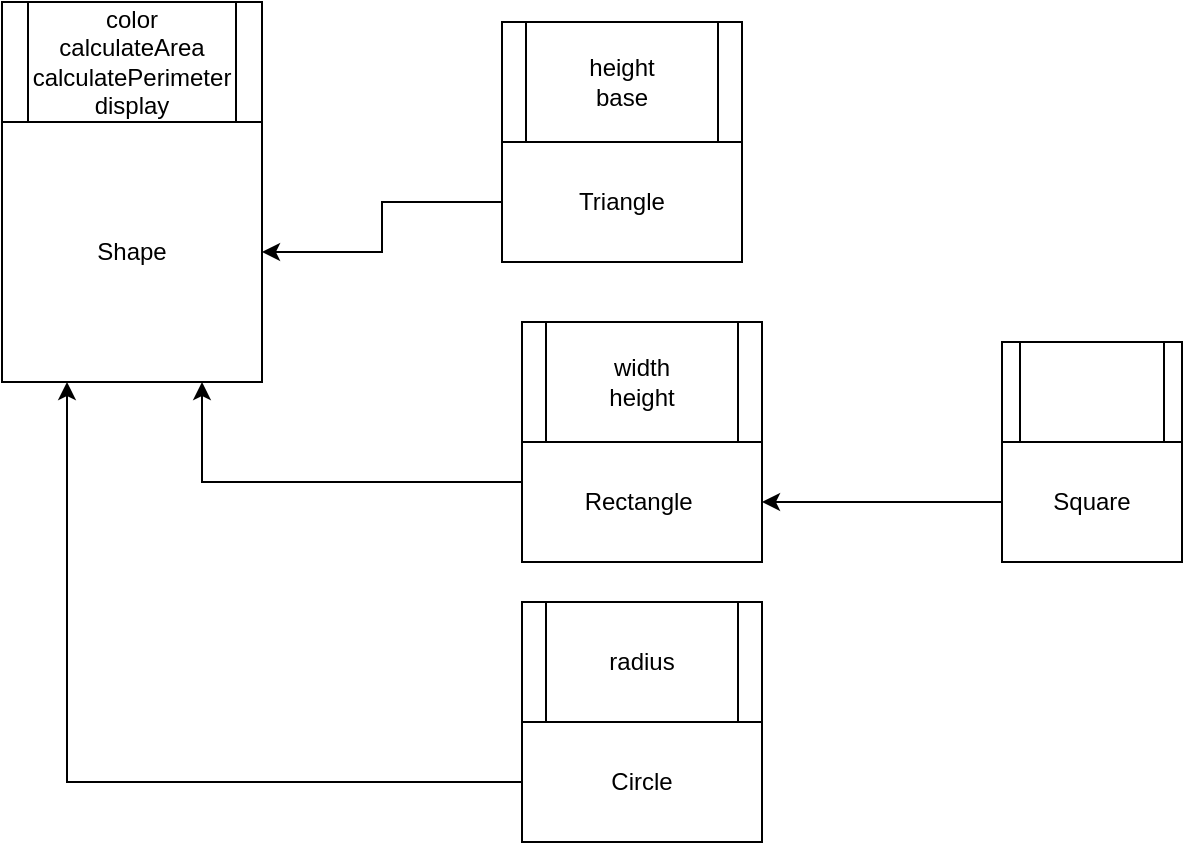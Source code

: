 <mxfile version="20.0.4" type="github"><diagram id="0SX3ngDbJQJ_FJdiTSKP" name="Page-1"><mxGraphModel dx="981" dy="552" grid="1" gridSize="10" guides="1" tooltips="1" connect="1" arrows="1" fold="1" page="1" pageScale="1" pageWidth="850" pageHeight="1100" math="0" shadow="0"><root><mxCell id="0"/><mxCell id="1" parent="0"/><mxCell id="Stux2v5m1TkPscRilpMY-1" value="Shape" style="whiteSpace=wrap;html=1;aspect=fixed;" vertex="1" parent="1"><mxGeometry x="200" y="150" width="130" height="130" as="geometry"/></mxCell><mxCell id="Stux2v5m1TkPscRilpMY-2" value="color&lt;br&gt;calculateArea&lt;br&gt;calculatePerimeter&lt;br&gt;display" style="shape=process;whiteSpace=wrap;html=1;backgroundOutline=1;" vertex="1" parent="1"><mxGeometry x="200" y="90" width="130" height="60" as="geometry"/></mxCell><mxCell id="Stux2v5m1TkPscRilpMY-6" style="edgeStyle=orthogonalEdgeStyle;rounded=0;orthogonalLoop=1;jettySize=auto;html=1;exitX=0;exitY=0.5;exitDx=0;exitDy=0;entryX=1;entryY=0.5;entryDx=0;entryDy=0;" edge="1" parent="1" source="Stux2v5m1TkPscRilpMY-4" target="Stux2v5m1TkPscRilpMY-1"><mxGeometry relative="1" as="geometry"/></mxCell><mxCell id="Stux2v5m1TkPscRilpMY-4" value="Triangle" style="rounded=0;whiteSpace=wrap;html=1;" vertex="1" parent="1"><mxGeometry x="450" y="160" width="120" height="60" as="geometry"/></mxCell><mxCell id="Stux2v5m1TkPscRilpMY-7" value="height&lt;br&gt;base" style="shape=process;whiteSpace=wrap;html=1;backgroundOutline=1;" vertex="1" parent="1"><mxGeometry x="450" y="100" width="120" height="60" as="geometry"/></mxCell><mxCell id="Stux2v5m1TkPscRilpMY-10" style="edgeStyle=orthogonalEdgeStyle;rounded=0;orthogonalLoop=1;jettySize=auto;html=1;exitX=0;exitY=0.5;exitDx=0;exitDy=0;" edge="1" parent="1" source="Stux2v5m1TkPscRilpMY-8" target="Stux2v5m1TkPscRilpMY-1"><mxGeometry relative="1" as="geometry"><Array as="points"><mxPoint x="460" y="330"/><mxPoint x="300" y="330"/></Array></mxGeometry></mxCell><mxCell id="Stux2v5m1TkPscRilpMY-8" value="Rectangle&amp;nbsp;" style="rounded=0;whiteSpace=wrap;html=1;" vertex="1" parent="1"><mxGeometry x="460" y="310" width="120" height="60" as="geometry"/></mxCell><mxCell id="Stux2v5m1TkPscRilpMY-11" value="width&lt;br&gt;height" style="shape=process;whiteSpace=wrap;html=1;backgroundOutline=1;" vertex="1" parent="1"><mxGeometry x="460" y="250" width="120" height="60" as="geometry"/></mxCell><mxCell id="Stux2v5m1TkPscRilpMY-12" value="Square" style="rounded=0;whiteSpace=wrap;html=1;" vertex="1" parent="1"><mxGeometry x="700" y="310" width="90" height="60" as="geometry"/></mxCell><mxCell id="Stux2v5m1TkPscRilpMY-14" value="" style="endArrow=classic;html=1;rounded=0;exitX=0;exitY=0.5;exitDx=0;exitDy=0;entryX=1;entryY=0.5;entryDx=0;entryDy=0;" edge="1" parent="1" source="Stux2v5m1TkPscRilpMY-12" target="Stux2v5m1TkPscRilpMY-8"><mxGeometry width="50" height="50" relative="1" as="geometry"><mxPoint x="400" y="400" as="sourcePoint"/><mxPoint x="450" y="350" as="targetPoint"/></mxGeometry></mxCell><mxCell id="Stux2v5m1TkPscRilpMY-18" style="edgeStyle=orthogonalEdgeStyle;rounded=0;orthogonalLoop=1;jettySize=auto;html=1;exitX=0;exitY=0.5;exitDx=0;exitDy=0;entryX=0.25;entryY=1;entryDx=0;entryDy=0;" edge="1" parent="1" source="Stux2v5m1TkPscRilpMY-15" target="Stux2v5m1TkPscRilpMY-1"><mxGeometry relative="1" as="geometry"/></mxCell><mxCell id="Stux2v5m1TkPscRilpMY-15" value="Circle" style="rounded=0;whiteSpace=wrap;html=1;" vertex="1" parent="1"><mxGeometry x="460" y="450" width="120" height="60" as="geometry"/></mxCell><mxCell id="Stux2v5m1TkPscRilpMY-16" value="radius" style="shape=process;whiteSpace=wrap;html=1;backgroundOutline=1;" vertex="1" parent="1"><mxGeometry x="460" y="390" width="120" height="60" as="geometry"/></mxCell><mxCell id="Stux2v5m1TkPscRilpMY-19" value="" style="shape=process;whiteSpace=wrap;html=1;backgroundOutline=1;" vertex="1" parent="1"><mxGeometry x="700" y="260" width="90" height="50" as="geometry"/></mxCell></root></mxGraphModel></diagram></mxfile>